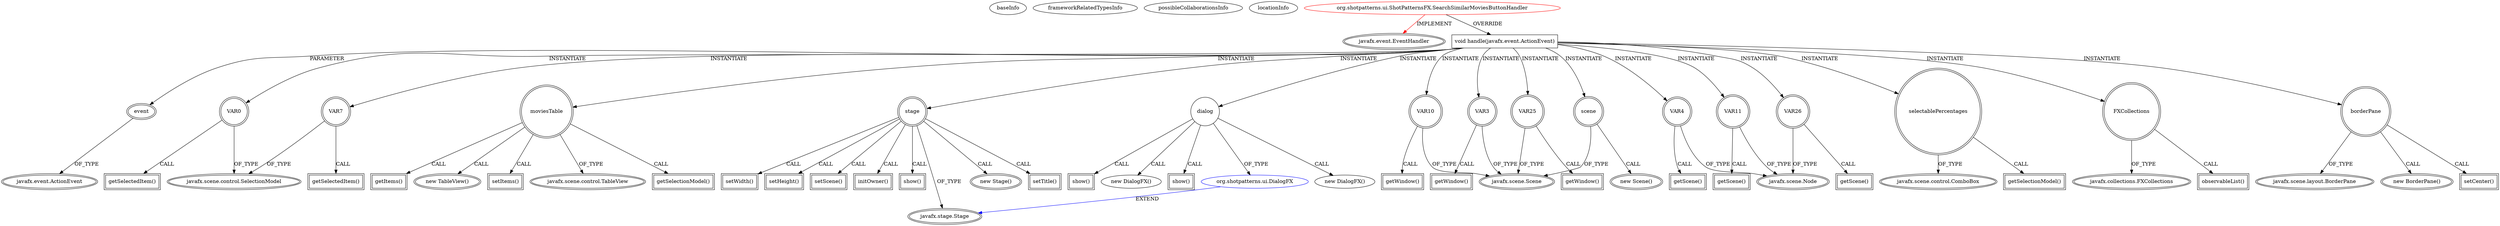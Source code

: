 digraph {
baseInfo[graphId=2233,category="extension_graph",isAnonymous=false,possibleRelation=true]
frameworkRelatedTypesInfo[0="javafx.event.EventHandler"]
possibleCollaborationsInfo[0="2233~OVERRIDING_METHOD_DECLARATION-INSTANTIATION-~javafx.event.EventHandler ~javafx.stage.Stage ~false~false"]
locationInfo[projectName="c1um5y-ShotPatterns",filePath="/c1um5y-ShotPatterns/ShotPatterns-master/src/org/shotpatterns/ui/ShotPatternsFX.java",contextSignature="SearchSimilarMoviesButtonHandler",graphId="2233"]
0[label="org.shotpatterns.ui.ShotPatternsFX.SearchSimilarMoviesButtonHandler",vertexType="ROOT_CLIENT_CLASS_DECLARATION",isFrameworkType=false,color=red]
1[label="javafx.event.EventHandler",vertexType="FRAMEWORK_INTERFACE_TYPE",isFrameworkType=true,peripheries=2]
2[label="void handle(javafx.event.ActionEvent)",vertexType="OVERRIDING_METHOD_DECLARATION",isFrameworkType=false,shape=box]
3[label="event",vertexType="PARAMETER_DECLARATION",isFrameworkType=true,peripheries=2]
4[label="javafx.event.ActionEvent",vertexType="FRAMEWORK_CLASS_TYPE",isFrameworkType=true,peripheries=2]
5[label="VAR0",vertexType="VARIABLE_EXPRESION",isFrameworkType=true,peripheries=2,shape=circle]
7[label="javafx.scene.control.SelectionModel",vertexType="FRAMEWORK_CLASS_TYPE",isFrameworkType=true,peripheries=2]
6[label="getSelectedItem()",vertexType="INSIDE_CALL",isFrameworkType=true,peripheries=2,shape=box]
8[label="moviesTable",vertexType="VARIABLE_EXPRESION",isFrameworkType=true,peripheries=2,shape=circle]
10[label="javafx.scene.control.TableView",vertexType="FRAMEWORK_CLASS_TYPE",isFrameworkType=true,peripheries=2]
9[label="getSelectionModel()",vertexType="INSIDE_CALL",isFrameworkType=true,peripheries=2,shape=box]
12[label="dialog",vertexType="VARIABLE_EXPRESION",isFrameworkType=false,shape=circle]
13[label="org.shotpatterns.ui.DialogFX",vertexType="REFERENCE_CLIENT_CLASS_DECLARATION",isFrameworkType=false,color=blue]
14[label="javafx.stage.Stage",vertexType="FRAMEWORK_CLASS_TYPE",isFrameworkType=true,peripheries=2]
11[label="new DialogFX()",vertexType="CONSTRUCTOR_CALL",isFrameworkType=false]
15[label="VAR3",vertexType="VARIABLE_EXPRESION",isFrameworkType=true,peripheries=2,shape=circle]
17[label="javafx.scene.Scene",vertexType="FRAMEWORK_CLASS_TYPE",isFrameworkType=true,peripheries=2]
16[label="getWindow()",vertexType="INSIDE_CALL",isFrameworkType=true,peripheries=2,shape=box]
18[label="VAR4",vertexType="VARIABLE_EXPRESION",isFrameworkType=true,peripheries=2,shape=circle]
20[label="javafx.scene.Node",vertexType="FRAMEWORK_CLASS_TYPE",isFrameworkType=true,peripheries=2]
19[label="getScene()",vertexType="INSIDE_CALL",isFrameworkType=true,peripheries=2,shape=box]
22[label="show()",vertexType="INSIDE_CALL",isFrameworkType=true,peripheries=2,shape=box]
24[label="getItems()",vertexType="INSIDE_CALL",isFrameworkType=true,peripheries=2,shape=box]
25[label="VAR7",vertexType="VARIABLE_EXPRESION",isFrameworkType=true,peripheries=2,shape=circle]
26[label="getSelectedItem()",vertexType="INSIDE_CALL",isFrameworkType=true,peripheries=2,shape=box]
28[label="selectablePercentages",vertexType="VARIABLE_EXPRESION",isFrameworkType=true,peripheries=2,shape=circle]
30[label="javafx.scene.control.ComboBox",vertexType="FRAMEWORK_CLASS_TYPE",isFrameworkType=true,peripheries=2]
29[label="getSelectionModel()",vertexType="INSIDE_CALL",isFrameworkType=true,peripheries=2,shape=box]
31[label="new DialogFX()",vertexType="CONSTRUCTOR_CALL",isFrameworkType=false]
33[label="VAR10",vertexType="VARIABLE_EXPRESION",isFrameworkType=true,peripheries=2,shape=circle]
34[label="getWindow()",vertexType="INSIDE_CALL",isFrameworkType=true,peripheries=2,shape=box]
36[label="VAR11",vertexType="VARIABLE_EXPRESION",isFrameworkType=true,peripheries=2,shape=circle]
37[label="getScene()",vertexType="INSIDE_CALL",isFrameworkType=true,peripheries=2,shape=box]
40[label="show()",vertexType="INSIDE_CALL",isFrameworkType=true,peripheries=2,shape=box]
41[label="new TableView()",vertexType="CONSTRUCTOR_CALL",isFrameworkType=true,peripheries=2]
44[label="setItems()",vertexType="INSIDE_CALL",isFrameworkType=true,peripheries=2,shape=box]
45[label="FXCollections",vertexType="VARIABLE_EXPRESION",isFrameworkType=true,peripheries=2,shape=circle]
47[label="javafx.collections.FXCollections",vertexType="FRAMEWORK_CLASS_TYPE",isFrameworkType=true,peripheries=2]
46[label="observableList()",vertexType="INSIDE_CALL",isFrameworkType=true,peripheries=2,shape=box]
49[label="borderPane",vertexType="VARIABLE_EXPRESION",isFrameworkType=true,peripheries=2,shape=circle]
50[label="javafx.scene.layout.BorderPane",vertexType="FRAMEWORK_CLASS_TYPE",isFrameworkType=true,peripheries=2]
48[label="new BorderPane()",vertexType="CONSTRUCTOR_CALL",isFrameworkType=true,peripheries=2]
52[label="setCenter()",vertexType="INSIDE_CALL",isFrameworkType=true,peripheries=2,shape=box]
54[label="scene",vertexType="VARIABLE_EXPRESION",isFrameworkType=true,peripheries=2,shape=circle]
53[label="new Scene()",vertexType="CONSTRUCTOR_CALL",isFrameworkType=true,peripheries=2]
57[label="stage",vertexType="VARIABLE_EXPRESION",isFrameworkType=true,peripheries=2,shape=circle]
56[label="new Stage()",vertexType="CONSTRUCTOR_CALL",isFrameworkType=true,peripheries=2]
60[label="setTitle()",vertexType="INSIDE_CALL",isFrameworkType=true,peripheries=2,shape=box]
62[label="setWidth()",vertexType="INSIDE_CALL",isFrameworkType=true,peripheries=2,shape=box]
64[label="setHeight()",vertexType="INSIDE_CALL",isFrameworkType=true,peripheries=2,shape=box]
66[label="setScene()",vertexType="INSIDE_CALL",isFrameworkType=true,peripheries=2,shape=box]
68[label="initOwner()",vertexType="INSIDE_CALL",isFrameworkType=true,peripheries=2,shape=box]
69[label="VAR25",vertexType="VARIABLE_EXPRESION",isFrameworkType=true,peripheries=2,shape=circle]
70[label="getWindow()",vertexType="INSIDE_CALL",isFrameworkType=true,peripheries=2,shape=box]
72[label="VAR26",vertexType="VARIABLE_EXPRESION",isFrameworkType=true,peripheries=2,shape=circle]
73[label="getScene()",vertexType="INSIDE_CALL",isFrameworkType=true,peripheries=2,shape=box]
76[label="show()",vertexType="INSIDE_CALL",isFrameworkType=true,peripheries=2,shape=box]
0->1[label="IMPLEMENT",color=red]
0->2[label="OVERRIDE"]
3->4[label="OF_TYPE"]
2->3[label="PARAMETER"]
2->5[label="INSTANTIATE"]
5->7[label="OF_TYPE"]
5->6[label="CALL"]
2->8[label="INSTANTIATE"]
8->10[label="OF_TYPE"]
8->9[label="CALL"]
2->12[label="INSTANTIATE"]
13->14[label="EXTEND",color=blue]
12->13[label="OF_TYPE"]
12->11[label="CALL"]
2->15[label="INSTANTIATE"]
15->17[label="OF_TYPE"]
15->16[label="CALL"]
2->18[label="INSTANTIATE"]
18->20[label="OF_TYPE"]
18->19[label="CALL"]
12->22[label="CALL"]
8->24[label="CALL"]
2->25[label="INSTANTIATE"]
25->7[label="OF_TYPE"]
25->26[label="CALL"]
2->28[label="INSTANTIATE"]
28->30[label="OF_TYPE"]
28->29[label="CALL"]
12->31[label="CALL"]
2->33[label="INSTANTIATE"]
33->17[label="OF_TYPE"]
33->34[label="CALL"]
2->36[label="INSTANTIATE"]
36->20[label="OF_TYPE"]
36->37[label="CALL"]
12->40[label="CALL"]
8->41[label="CALL"]
8->44[label="CALL"]
2->45[label="INSTANTIATE"]
45->47[label="OF_TYPE"]
45->46[label="CALL"]
2->49[label="INSTANTIATE"]
49->50[label="OF_TYPE"]
49->48[label="CALL"]
49->52[label="CALL"]
2->54[label="INSTANTIATE"]
54->17[label="OF_TYPE"]
54->53[label="CALL"]
2->57[label="INSTANTIATE"]
57->14[label="OF_TYPE"]
57->56[label="CALL"]
57->60[label="CALL"]
57->62[label="CALL"]
57->64[label="CALL"]
57->66[label="CALL"]
57->68[label="CALL"]
2->69[label="INSTANTIATE"]
69->17[label="OF_TYPE"]
69->70[label="CALL"]
2->72[label="INSTANTIATE"]
72->20[label="OF_TYPE"]
72->73[label="CALL"]
57->76[label="CALL"]
}
